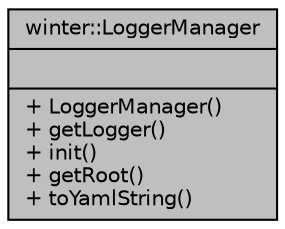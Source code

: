 digraph "winter::LoggerManager"
{
 // LATEX_PDF_SIZE
  edge [fontname="Helvetica",fontsize="10",labelfontname="Helvetica",labelfontsize="10"];
  node [fontname="Helvetica",fontsize="10",shape=record];
  Node1 [label="{winter::LoggerManager\n||+ LoggerManager()\l+ getLogger()\l+ init()\l+ getRoot()\l+ toYamlString()\l}",height=0.2,width=0.4,color="black", fillcolor="grey75", style="filled", fontcolor="black",tooltip="日志器管理类"];
}
